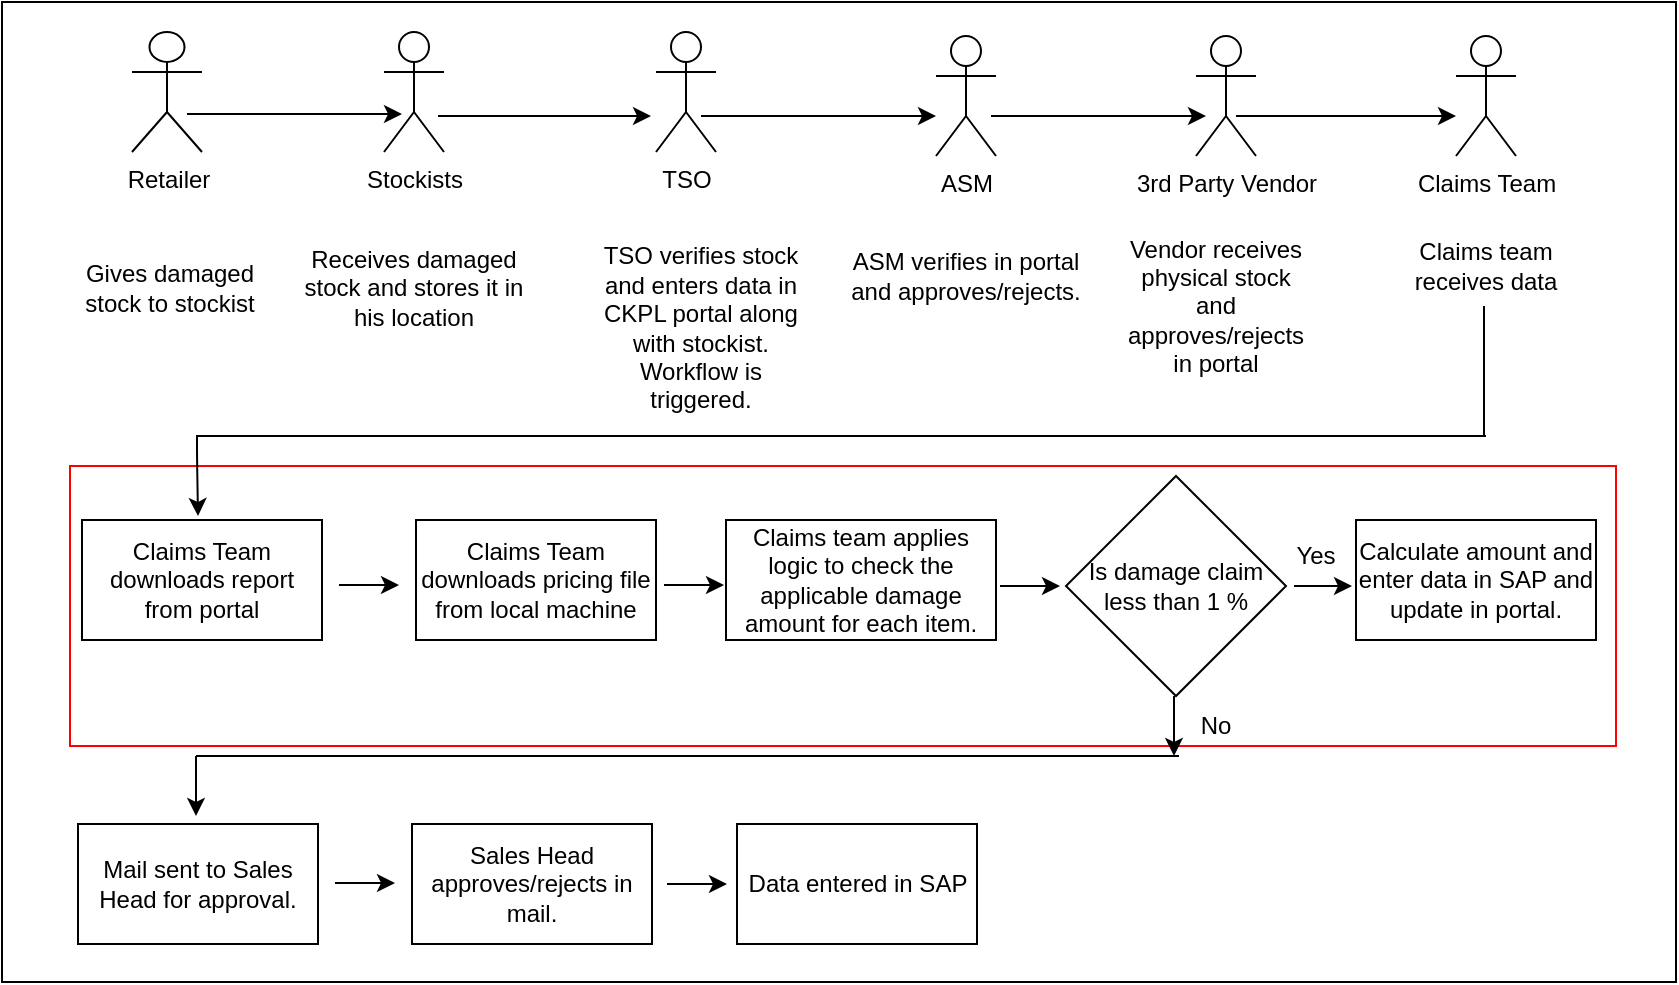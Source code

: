 <mxfile version="12.3.9" type="github" pages="1">
  <diagram id="zqJeUws0fKzhoAAnQXA7" name="Page-1">
    <mxGraphModel dx="868" dy="482" grid="1" gridSize="10" guides="1" tooltips="1" connect="1" arrows="1" fold="1" page="1" pageScale="1" pageWidth="850" pageHeight="1100" math="0" shadow="0">
      <root>
        <mxCell id="0"/>
        <mxCell id="1" parent="0"/>
        <mxCell id="4eHrUif2tNwuf7_1i-jm-69" value="" style="rounded=0;whiteSpace=wrap;html=1;strokeColor=#000000;" vertex="1" parent="1">
          <mxGeometry x="33" y="23" width="837" height="490" as="geometry"/>
        </mxCell>
        <mxCell id="4eHrUif2tNwuf7_1i-jm-64" value="" style="rounded=0;whiteSpace=wrap;html=1;strokeColor=#FF0000;" vertex="1" parent="1">
          <mxGeometry x="67" y="255" width="773" height="140" as="geometry"/>
        </mxCell>
        <mxCell id="4eHrUif2tNwuf7_1i-jm-1" value="Retailer" style="shape=umlActor;verticalLabelPosition=bottom;labelBackgroundColor=#ffffff;verticalAlign=top;html=1;outlineConnect=0;" vertex="1" parent="1">
          <mxGeometry x="98" y="38" width="35" height="60" as="geometry"/>
        </mxCell>
        <mxCell id="4eHrUif2tNwuf7_1i-jm-2" value="Stockists" style="shape=umlActor;verticalLabelPosition=bottom;labelBackgroundColor=#ffffff;verticalAlign=top;html=1;outlineConnect=0;" vertex="1" parent="1">
          <mxGeometry x="224" y="38" width="30" height="60" as="geometry"/>
        </mxCell>
        <mxCell id="4eHrUif2tNwuf7_1i-jm-3" value="TSO" style="shape=umlActor;verticalLabelPosition=bottom;labelBackgroundColor=#ffffff;verticalAlign=top;html=1;outlineConnect=0;" vertex="1" parent="1">
          <mxGeometry x="360" y="38" width="30" height="60" as="geometry"/>
        </mxCell>
        <mxCell id="4eHrUif2tNwuf7_1i-jm-4" value="ASM" style="shape=umlActor;verticalLabelPosition=bottom;labelBackgroundColor=#ffffff;verticalAlign=top;html=1;outlineConnect=0;" vertex="1" parent="1">
          <mxGeometry x="500" y="40" width="30" height="60" as="geometry"/>
        </mxCell>
        <mxCell id="4eHrUif2tNwuf7_1i-jm-12" value="Gives damaged stock to stockist" style="text;html=1;strokeColor=none;fillColor=none;align=center;verticalAlign=middle;whiteSpace=wrap;rounded=0;" vertex="1" parent="1">
          <mxGeometry x="67" y="146" width="100" height="40" as="geometry"/>
        </mxCell>
        <mxCell id="4eHrUif2tNwuf7_1i-jm-14" value="Receives damaged stock and stores it in his location" style="text;html=1;strokeColor=none;fillColor=none;align=center;verticalAlign=middle;whiteSpace=wrap;rounded=0;" vertex="1" parent="1">
          <mxGeometry x="179" y="146" width="120" height="40" as="geometry"/>
        </mxCell>
        <mxCell id="4eHrUif2tNwuf7_1i-jm-20" value="TSO verifies stock and enters data in CKPL portal along with stockist. Workflow is triggered." style="text;html=1;strokeColor=none;fillColor=none;align=center;verticalAlign=middle;whiteSpace=wrap;rounded=0;" vertex="1" parent="1">
          <mxGeometry x="330" y="166" width="105" height="40" as="geometry"/>
        </mxCell>
        <mxCell id="4eHrUif2tNwuf7_1i-jm-22" value="ASM verifies in portal and approves/rejects." style="text;html=1;strokeColor=none;fillColor=none;align=center;verticalAlign=middle;whiteSpace=wrap;rounded=0;" vertex="1" parent="1">
          <mxGeometry x="455" y="135" width="120" height="50" as="geometry"/>
        </mxCell>
        <mxCell id="4eHrUif2tNwuf7_1i-jm-23" value="3rd Party Vendor" style="shape=umlActor;verticalLabelPosition=bottom;labelBackgroundColor=#ffffff;verticalAlign=top;html=1;outlineConnect=0;" vertex="1" parent="1">
          <mxGeometry x="630" y="40" width="30" height="60" as="geometry"/>
        </mxCell>
        <mxCell id="4eHrUif2tNwuf7_1i-jm-26" value="Vendor receives physical stock and approves/rejects in portal" style="text;html=1;strokeColor=none;fillColor=none;align=center;verticalAlign=middle;whiteSpace=wrap;rounded=0;" vertex="1" parent="1">
          <mxGeometry x="620" y="165" width="40" height="20" as="geometry"/>
        </mxCell>
        <mxCell id="4eHrUif2tNwuf7_1i-jm-27" value="Claims Team" style="shape=umlActor;verticalLabelPosition=bottom;labelBackgroundColor=#ffffff;verticalAlign=top;html=1;outlineConnect=0;" vertex="1" parent="1">
          <mxGeometry x="760" y="40" width="30" height="60" as="geometry"/>
        </mxCell>
        <mxCell id="4eHrUif2tNwuf7_1i-jm-28" value="Claims team receives data" style="text;html=1;strokeColor=none;fillColor=none;align=center;verticalAlign=middle;whiteSpace=wrap;rounded=0;" vertex="1" parent="1">
          <mxGeometry x="730" y="145" width="90" height="20" as="geometry"/>
        </mxCell>
        <mxCell id="4eHrUif2tNwuf7_1i-jm-30" value="" style="endArrow=classic;html=1;" edge="1" parent="1">
          <mxGeometry width="50" height="50" relative="1" as="geometry">
            <mxPoint x="125.5" y="79" as="sourcePoint"/>
            <mxPoint x="233" y="79" as="targetPoint"/>
            <Array as="points">
              <mxPoint x="193" y="79"/>
            </Array>
          </mxGeometry>
        </mxCell>
        <mxCell id="4eHrUif2tNwuf7_1i-jm-31" value="" style="endArrow=classic;html=1;" edge="1" parent="1">
          <mxGeometry width="50" height="50" relative="1" as="geometry">
            <mxPoint x="251" y="80" as="sourcePoint"/>
            <mxPoint x="357.5" y="80" as="targetPoint"/>
          </mxGeometry>
        </mxCell>
        <mxCell id="4eHrUif2tNwuf7_1i-jm-32" value="" style="endArrow=classic;html=1;" edge="1" parent="1">
          <mxGeometry width="50" height="50" relative="1" as="geometry">
            <mxPoint x="382.5" y="80" as="sourcePoint"/>
            <mxPoint x="500" y="80" as="targetPoint"/>
          </mxGeometry>
        </mxCell>
        <mxCell id="4eHrUif2tNwuf7_1i-jm-33" value="" style="endArrow=classic;html=1;" edge="1" parent="1">
          <mxGeometry width="50" height="50" relative="1" as="geometry">
            <mxPoint x="527.5" y="80" as="sourcePoint"/>
            <mxPoint x="635" y="80" as="targetPoint"/>
          </mxGeometry>
        </mxCell>
        <mxCell id="4eHrUif2tNwuf7_1i-jm-34" value="" style="endArrow=classic;html=1;" edge="1" parent="1">
          <mxGeometry width="50" height="50" relative="1" as="geometry">
            <mxPoint x="650" y="80" as="sourcePoint"/>
            <mxPoint x="760" y="80" as="targetPoint"/>
          </mxGeometry>
        </mxCell>
        <mxCell id="4eHrUif2tNwuf7_1i-jm-35" value="Claims Team downloads report from portal" style="rounded=0;whiteSpace=wrap;html=1;" vertex="1" parent="1">
          <mxGeometry x="73" y="282" width="120" height="60" as="geometry"/>
        </mxCell>
        <mxCell id="4eHrUif2tNwuf7_1i-jm-36" value="Claims Team downloads pricing file from local machine" style="rounded=0;whiteSpace=wrap;html=1;" vertex="1" parent="1">
          <mxGeometry x="240" y="282" width="120" height="60" as="geometry"/>
        </mxCell>
        <mxCell id="4eHrUif2tNwuf7_1i-jm-37" value="Claims team applies logic to check the applicable damage amount for each item." style="rounded=0;whiteSpace=wrap;html=1;" vertex="1" parent="1">
          <mxGeometry x="395" y="282" width="135" height="60" as="geometry"/>
        </mxCell>
        <mxCell id="4eHrUif2tNwuf7_1i-jm-38" value="Is damage claim less than 1 %" style="rhombus;whiteSpace=wrap;html=1;" vertex="1" parent="1">
          <mxGeometry x="565" y="260" width="110" height="110" as="geometry"/>
        </mxCell>
        <mxCell id="4eHrUif2tNwuf7_1i-jm-39" value="Calculate amount and enter data in SAP and update in portal." style="rounded=0;whiteSpace=wrap;html=1;" vertex="1" parent="1">
          <mxGeometry x="710" y="282" width="120" height="60" as="geometry"/>
        </mxCell>
        <mxCell id="4eHrUif2tNwuf7_1i-jm-40" value="Mail sent to Sales Head for approval." style="rounded=0;whiteSpace=wrap;html=1;" vertex="1" parent="1">
          <mxGeometry x="71" y="434" width="120" height="60" as="geometry"/>
        </mxCell>
        <mxCell id="4eHrUif2tNwuf7_1i-jm-42" value="" style="endArrow=none;html=1;" edge="1" parent="1">
          <mxGeometry width="50" height="50" relative="1" as="geometry">
            <mxPoint x="130" y="240" as="sourcePoint"/>
            <mxPoint x="775" y="240" as="targetPoint"/>
          </mxGeometry>
        </mxCell>
        <mxCell id="4eHrUif2tNwuf7_1i-jm-43" value="" style="endArrow=none;html=1;" edge="1" parent="1">
          <mxGeometry width="50" height="50" relative="1" as="geometry">
            <mxPoint x="774" y="240" as="sourcePoint"/>
            <mxPoint x="774" y="175" as="targetPoint"/>
          </mxGeometry>
        </mxCell>
        <mxCell id="4eHrUif2tNwuf7_1i-jm-47" value="" style="endArrow=classic;html=1;" edge="1" parent="1">
          <mxGeometry width="50" height="50" relative="1" as="geometry">
            <mxPoint x="201.5" y="314.5" as="sourcePoint"/>
            <mxPoint x="231.5" y="314.5" as="targetPoint"/>
          </mxGeometry>
        </mxCell>
        <mxCell id="4eHrUif2tNwuf7_1i-jm-49" value="" style="endArrow=classic;html=1;" edge="1" parent="1">
          <mxGeometry width="50" height="50" relative="1" as="geometry">
            <mxPoint x="364" y="314.5" as="sourcePoint"/>
            <mxPoint x="394" y="314.5" as="targetPoint"/>
          </mxGeometry>
        </mxCell>
        <mxCell id="4eHrUif2tNwuf7_1i-jm-50" value="" style="endArrow=classic;html=1;" edge="1" parent="1">
          <mxGeometry width="50" height="50" relative="1" as="geometry">
            <mxPoint x="532" y="315" as="sourcePoint"/>
            <mxPoint x="562" y="315" as="targetPoint"/>
          </mxGeometry>
        </mxCell>
        <mxCell id="4eHrUif2tNwuf7_1i-jm-51" value="" style="endArrow=classic;html=1;" edge="1" parent="1">
          <mxGeometry width="50" height="50" relative="1" as="geometry">
            <mxPoint x="679" y="315" as="sourcePoint"/>
            <mxPoint x="708" y="315" as="targetPoint"/>
          </mxGeometry>
        </mxCell>
        <mxCell id="4eHrUif2tNwuf7_1i-jm-53" value="Sales Head approves/rejects in mail." style="rounded=0;whiteSpace=wrap;html=1;" vertex="1" parent="1">
          <mxGeometry x="238" y="434" width="120" height="60" as="geometry"/>
        </mxCell>
        <mxCell id="4eHrUif2tNwuf7_1i-jm-54" value="Data entered in SAP" style="rounded=0;whiteSpace=wrap;html=1;" vertex="1" parent="1">
          <mxGeometry x="400.5" y="434" width="120" height="60" as="geometry"/>
        </mxCell>
        <mxCell id="4eHrUif2tNwuf7_1i-jm-55" value="" style="endArrow=classic;html=1;" edge="1" parent="1">
          <mxGeometry width="50" height="50" relative="1" as="geometry">
            <mxPoint x="199.5" y="463.5" as="sourcePoint"/>
            <mxPoint x="229.5" y="463.5" as="targetPoint"/>
          </mxGeometry>
        </mxCell>
        <mxCell id="4eHrUif2tNwuf7_1i-jm-56" value="" style="endArrow=classic;html=1;" edge="1" parent="1">
          <mxGeometry width="50" height="50" relative="1" as="geometry">
            <mxPoint x="365.5" y="464" as="sourcePoint"/>
            <mxPoint x="395.5" y="464" as="targetPoint"/>
          </mxGeometry>
        </mxCell>
        <mxCell id="4eHrUif2tNwuf7_1i-jm-58" value="Yes" style="text;html=1;strokeColor=none;fillColor=none;align=center;verticalAlign=middle;whiteSpace=wrap;rounded=0;" vertex="1" parent="1">
          <mxGeometry x="675" y="300" width="30" as="geometry"/>
        </mxCell>
        <mxCell id="4eHrUif2tNwuf7_1i-jm-59" value="" style="endArrow=none;html=1;" edge="1" parent="1">
          <mxGeometry width="50" height="50" relative="1" as="geometry">
            <mxPoint x="130" y="400" as="sourcePoint"/>
            <mxPoint x="621.5" y="400" as="targetPoint"/>
          </mxGeometry>
        </mxCell>
        <mxCell id="4eHrUif2tNwuf7_1i-jm-60" value="" style="endArrow=classic;html=1;" edge="1" parent="1">
          <mxGeometry width="50" height="50" relative="1" as="geometry">
            <mxPoint x="619" y="370" as="sourcePoint"/>
            <mxPoint x="619" y="400" as="targetPoint"/>
            <Array as="points">
              <mxPoint x="619" y="380"/>
            </Array>
          </mxGeometry>
        </mxCell>
        <mxCell id="4eHrUif2tNwuf7_1i-jm-61" value="No" style="text;html=1;strokeColor=none;fillColor=none;align=center;verticalAlign=middle;whiteSpace=wrap;rounded=0;" vertex="1" parent="1">
          <mxGeometry x="625" y="380" width="30" height="10" as="geometry"/>
        </mxCell>
        <mxCell id="4eHrUif2tNwuf7_1i-jm-62" value="" style="endArrow=classic;html=1;" edge="1" parent="1">
          <mxGeometry width="50" height="50" relative="1" as="geometry">
            <mxPoint x="130" y="400" as="sourcePoint"/>
            <mxPoint x="130" y="430" as="targetPoint"/>
            <Array as="points">
              <mxPoint x="130" y="410"/>
            </Array>
          </mxGeometry>
        </mxCell>
        <mxCell id="4eHrUif2tNwuf7_1i-jm-67" value="" style="endArrow=classic;html=1;" edge="1" parent="1">
          <mxGeometry width="50" height="50" relative="1" as="geometry">
            <mxPoint x="130.5" y="240" as="sourcePoint"/>
            <mxPoint x="131" y="280" as="targetPoint"/>
            <Array as="points">
              <mxPoint x="130.5" y="250"/>
            </Array>
          </mxGeometry>
        </mxCell>
      </root>
    </mxGraphModel>
  </diagram>
</mxfile>
